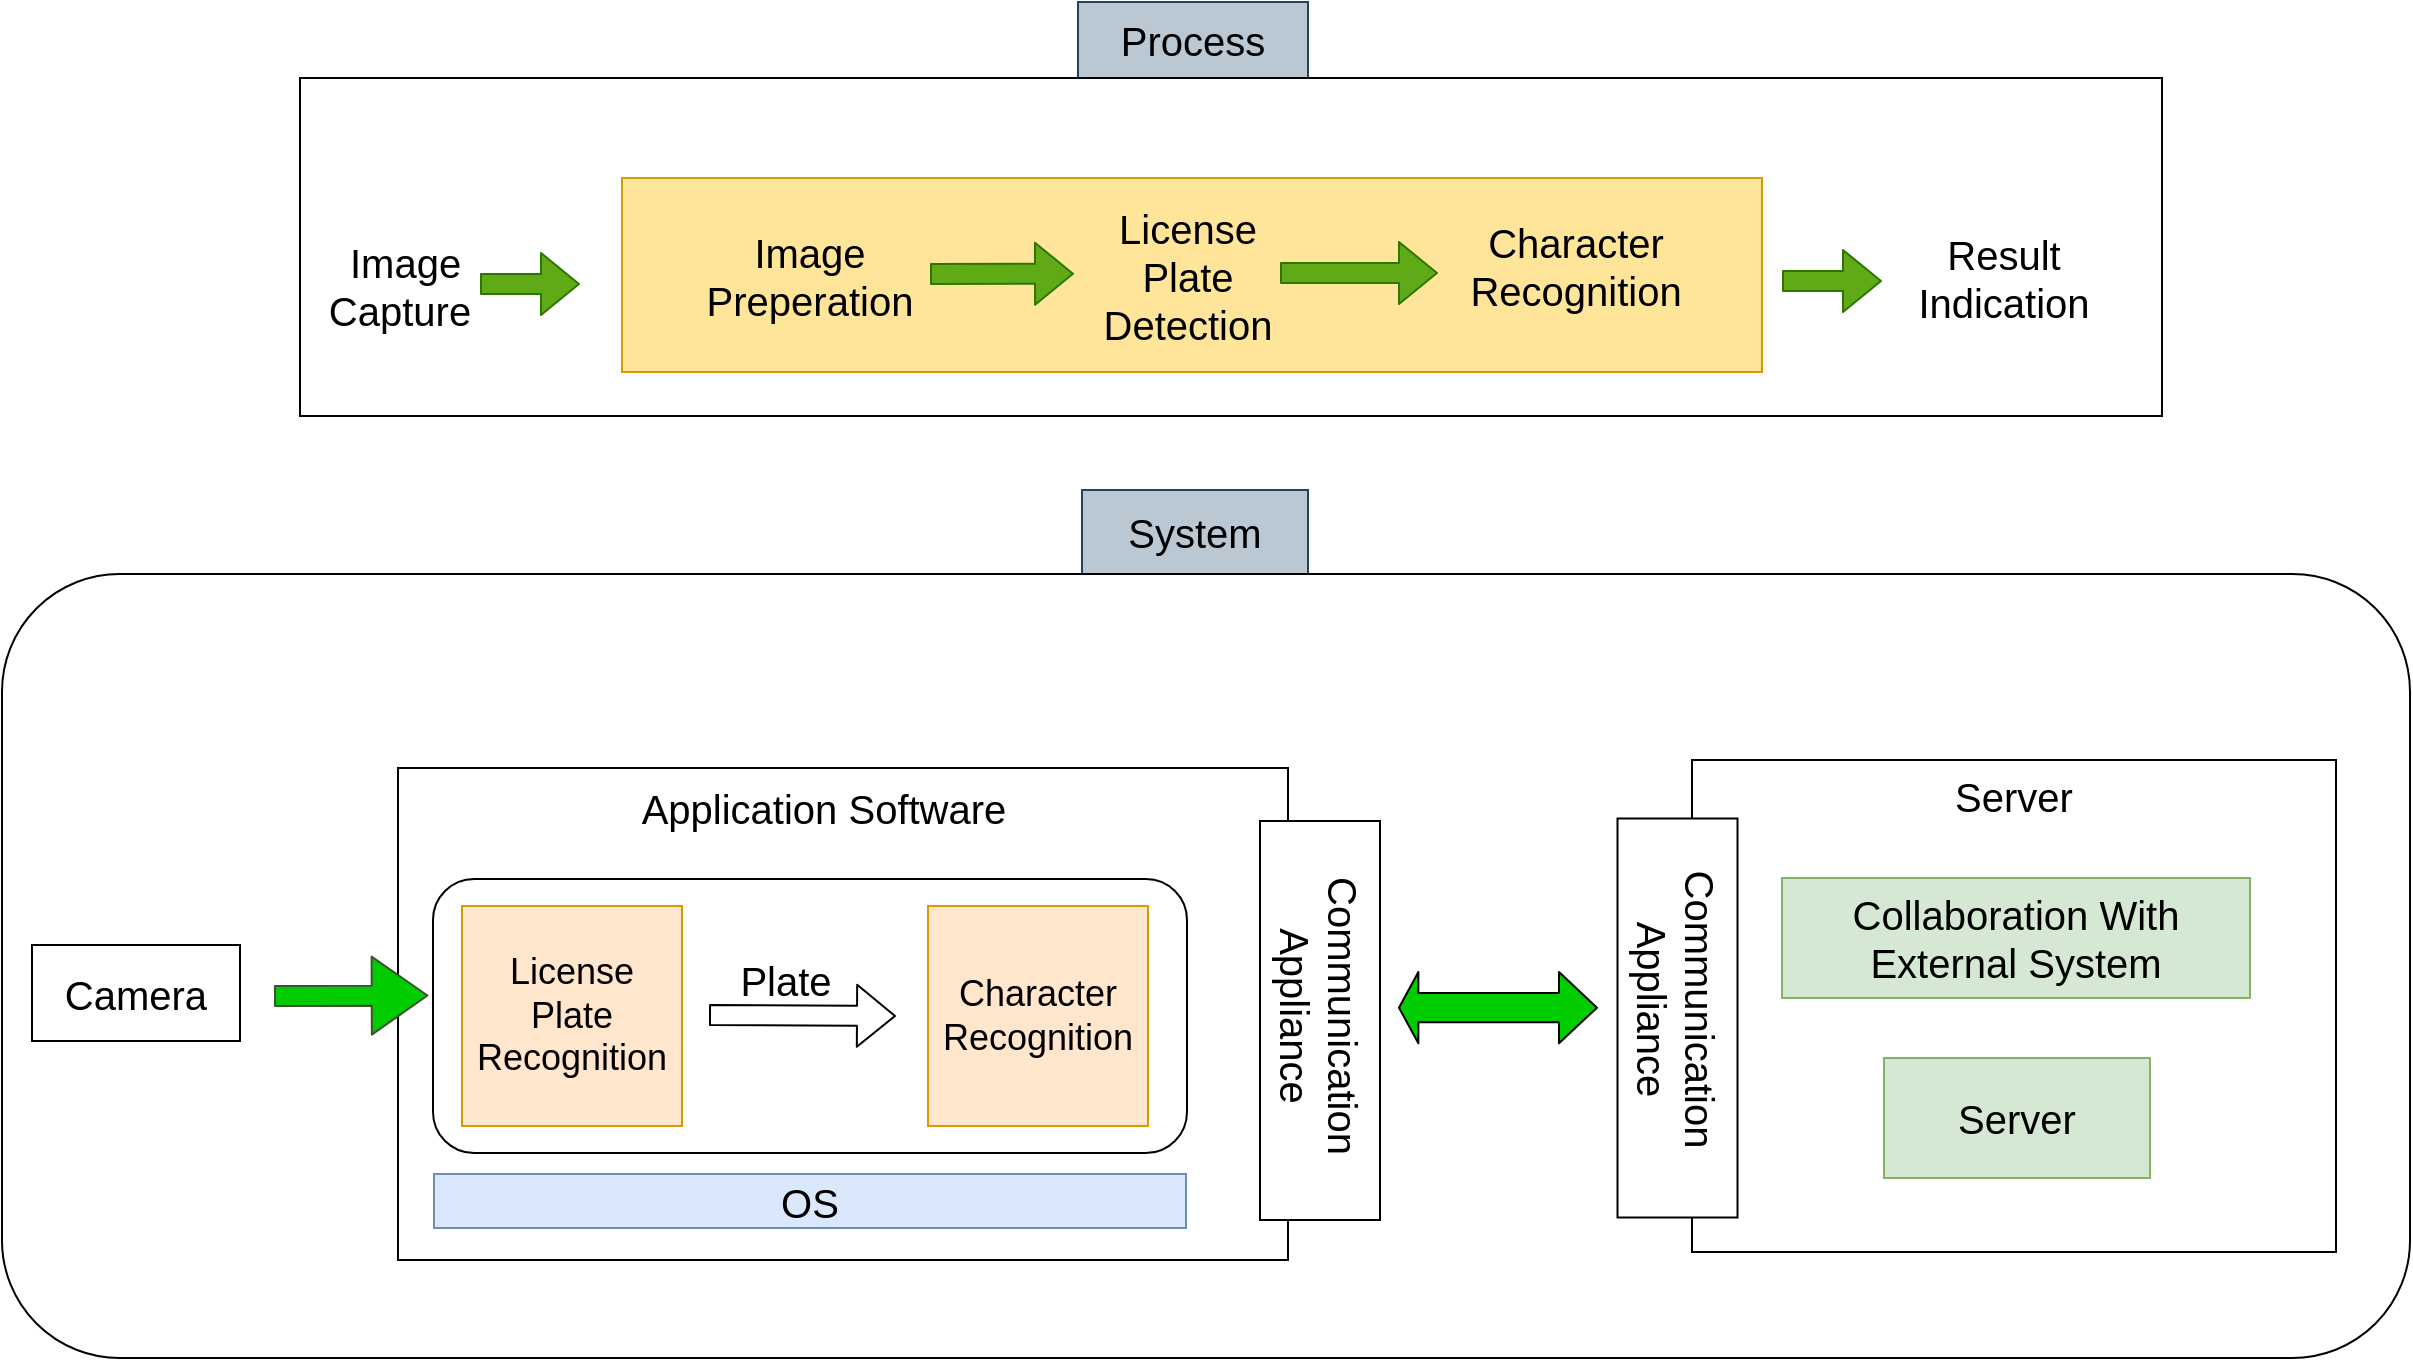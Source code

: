 <mxfile version="14.6.13" type="device"><diagram id="-Q4Bc1MJyjmtdQV1y6tv" name="Page-1"><mxGraphModel dx="1784" dy="1209" grid="0" gridSize="10" guides="1" tooltips="1" connect="1" arrows="1" fold="1" page="0" pageScale="1" pageWidth="3300" pageHeight="4681" background="none" math="0" shadow="0"><root><mxCell id="0"/><mxCell id="1" parent="0"/><mxCell id="vif8lcTRzMYcDV0p0EqO-1" value="&lt;font style=&quot;font-size: 20px&quot;&gt;Process&lt;/font&gt;" style="text;html=1;strokeColor=#23445d;align=center;verticalAlign=middle;whiteSpace=wrap;rounded=0;fontSize=20;fillColor=#bac8d3;" parent="1" vertex="1"><mxGeometry x="440" y="-18" width="115" height="38" as="geometry"/></mxCell><mxCell id="vif8lcTRzMYcDV0p0EqO-2" value="&lt;font style=&quot;font-size: 20px&quot;&gt;&amp;nbsp;Image&lt;br&gt;Capture&lt;/font&gt;" style="text;html=1;strokeColor=none;fillColor=none;align=center;verticalAlign=middle;whiteSpace=wrap;rounded=0;" parent="1" vertex="1"><mxGeometry x="81" y="113.5" width="40" height="20" as="geometry"/></mxCell><mxCell id="vif8lcTRzMYcDV0p0EqO-3" value="" style="shape=flexArrow;endArrow=classic;html=1;fillColor=#60a917;strokeColor=#2D7600;" parent="1" edge="1"><mxGeometry width="50" height="50" relative="1" as="geometry"><mxPoint x="141" y="123" as="sourcePoint"/><mxPoint x="191" y="123" as="targetPoint"/></mxGeometry></mxCell><mxCell id="vif8lcTRzMYcDV0p0EqO-9" value="&lt;font style=&quot;font-size: 20px&quot;&gt;System&lt;/font&gt;" style="text;html=1;strokeColor=#23445d;fillColor=#bac8d3;align=center;verticalAlign=middle;whiteSpace=wrap;rounded=0;fontSize=20;" parent="1" vertex="1"><mxGeometry x="442" y="226" width="113" height="42" as="geometry"/></mxCell><mxCell id="vif8lcTRzMYcDV0p0EqO-10" value="&lt;font style=&quot;font-size: 20px&quot;&gt;Camera&lt;/font&gt;" style="text;html=1;fillColor=none;align=center;verticalAlign=middle;whiteSpace=wrap;rounded=0;fontSize=20;strokeWidth=1;strokeColor=#000000;" parent="1" vertex="1"><mxGeometry x="-83" y="453.5" width="104" height="48" as="geometry"/></mxCell><mxCell id="vif8lcTRzMYcDV0p0EqO-11" value="" style="rounded=0;whiteSpace=wrap;html=1;" parent="1" vertex="1"><mxGeometry x="100" y="365" width="445" height="246" as="geometry"/></mxCell><mxCell id="vif8lcTRzMYcDV0p0EqO-12" value="&lt;font style=&quot;font-size: 20px&quot;&gt;Application Software&lt;/font&gt;" style="text;html=1;strokeColor=none;fillColor=none;align=center;verticalAlign=middle;whiteSpace=wrap;rounded=0;" parent="1" vertex="1"><mxGeometry x="212" y="375" width="202" height="20" as="geometry"/></mxCell><mxCell id="vif8lcTRzMYcDV0p0EqO-13" value="&lt;font style=&quot;font-size: 18px&quot;&gt;License Plate&lt;br&gt;Recognition&lt;/font&gt;" style="whiteSpace=wrap;html=1;aspect=fixed;fillColor=#ffe6cc;strokeColor=#d79b00;" parent="1" vertex="1"><mxGeometry x="132" y="434" width="110" height="110" as="geometry"/></mxCell><mxCell id="vif8lcTRzMYcDV0p0EqO-14" value="&lt;font style=&quot;font-size: 20px&quot;&gt;OS&lt;/font&gt;" style="rounded=0;whiteSpace=wrap;html=1;fillColor=#dae8fc;strokeColor=#6c8ebf;" parent="1" vertex="1"><mxGeometry x="118" y="568" width="376" height="27" as="geometry"/></mxCell><mxCell id="vif8lcTRzMYcDV0p0EqO-16" value="&lt;font style=&quot;font-size: 18px&quot;&gt;Character Recognition&lt;/font&gt;" style="whiteSpace=wrap;html=1;aspect=fixed;fillColor=#ffe6cc;strokeColor=#d79b00;" parent="1" vertex="1"><mxGeometry x="365" y="434" width="110" height="110" as="geometry"/></mxCell><mxCell id="vif8lcTRzMYcDV0p0EqO-18" value="" style="shape=flexArrow;endArrow=classic;html=1;" parent="1" edge="1"><mxGeometry width="50" height="50" relative="1" as="geometry"><mxPoint x="255.5" y="488.5" as="sourcePoint"/><mxPoint x="349" y="489" as="targetPoint"/></mxGeometry></mxCell><mxCell id="vif8lcTRzMYcDV0p0EqO-19" value="&lt;font style=&quot;font-size: 20px&quot;&gt;Plate&lt;/font&gt;" style="text;html=1;strokeColor=none;fillColor=none;align=center;verticalAlign=middle;whiteSpace=wrap;rounded=0;" parent="1" vertex="1"><mxGeometry x="274" y="461" width="40" height="20" as="geometry"/></mxCell><mxCell id="vif8lcTRzMYcDV0p0EqO-20" value="" style="rounded=1;whiteSpace=wrap;html=1;fillColor=none;" parent="1" vertex="1"><mxGeometry x="117.5" y="420.5" width="377" height="137" as="geometry"/></mxCell><mxCell id="vif8lcTRzMYcDV0p0EqO-21" value="" style="shape=flexArrow;endArrow=classic;html=1;fillColor=#60a917;strokeColor=#2D7600;" parent="1" edge="1"><mxGeometry width="50" height="50" relative="1" as="geometry"><mxPoint x="792" y="121.5" as="sourcePoint"/><mxPoint x="842" y="121.5" as="targetPoint"/></mxGeometry></mxCell><mxCell id="vif8lcTRzMYcDV0p0EqO-24" value="&lt;span style=&quot;font-size: 20px&quot;&gt;Result&lt;br&gt;Indication&lt;br&gt;&lt;/span&gt;" style="text;html=1;strokeColor=none;fillColor=none;align=center;verticalAlign=middle;whiteSpace=wrap;rounded=0;" parent="1" vertex="1"><mxGeometry x="883" y="110" width="40" height="20" as="geometry"/></mxCell><mxCell id="vif8lcTRzMYcDV0p0EqO-26" value="" style="rounded=0;whiteSpace=wrap;html=1;fillColor=none;gradientColor=none;" parent="1" vertex="1"><mxGeometry x="747" y="361" width="322" height="246" as="geometry"/></mxCell><mxCell id="vif8lcTRzMYcDV0p0EqO-27" value="&lt;font style=&quot;font-size: 20px&quot;&gt;Server&lt;/font&gt;" style="text;html=1;strokeColor=none;fillColor=none;align=center;verticalAlign=middle;whiteSpace=wrap;rounded=0;" parent="1" vertex="1"><mxGeometry x="807" y="369" width="202" height="20" as="geometry"/></mxCell><mxCell id="vif8lcTRzMYcDV0p0EqO-29" value="" style="rounded=0;whiteSpace=wrap;html=1;gradientColor=none;rotation=90;" parent="1" vertex="1"><mxGeometry x="461.25" y="461.25" width="199.5" height="60" as="geometry"/></mxCell><mxCell id="vif8lcTRzMYcDV0p0EqO-30" value="&lt;font style=&quot;font-size: 20px&quot;&gt;Communication&lt;br&gt;Appliance&lt;/font&gt;" style="text;html=1;strokeColor=none;fillColor=none;align=center;verticalAlign=middle;whiteSpace=wrap;rounded=0;rotation=90;" parent="1" vertex="1"><mxGeometry x="541" y="476.5" width="40" height="25" as="geometry"/></mxCell><mxCell id="vif8lcTRzMYcDV0p0EqO-33" value="&lt;font style=&quot;font-size: 20px&quot;&gt;Collaboration With&lt;br&gt;External System&lt;/font&gt;" style="rounded=0;whiteSpace=wrap;html=1;fillColor=#d5e8d4;strokeColor=#82b366;" parent="1" vertex="1"><mxGeometry x="792" y="420" width="234" height="60" as="geometry"/></mxCell><mxCell id="vif8lcTRzMYcDV0p0EqO-34" value="&lt;font style=&quot;font-size: 20px&quot;&gt;Server&lt;/font&gt;" style="rounded=0;whiteSpace=wrap;html=1;fillColor=#d5e8d4;strokeColor=#82b366;" parent="1" vertex="1"><mxGeometry x="843" y="510" width="133" height="60" as="geometry"/></mxCell><mxCell id="vif8lcTRzMYcDV0p0EqO-35" style="edgeStyle=orthogonalEdgeStyle;rounded=0;orthogonalLoop=1;jettySize=auto;html=1;exitX=0.5;exitY=1;exitDx=0;exitDy=0;" parent="1" source="vif8lcTRzMYcDV0p0EqO-27" target="vif8lcTRzMYcDV0p0EqO-27" edge="1"><mxGeometry relative="1" as="geometry"/></mxCell><mxCell id="vif8lcTRzMYcDV0p0EqO-36" value="" style="rounded=0;whiteSpace=wrap;html=1;strokeColor=#d79b00;fillColor=#FFE599;" parent="1" vertex="1"><mxGeometry x="212" y="70" width="570" height="97" as="geometry"/></mxCell><mxCell id="vif8lcTRzMYcDV0p0EqO-37" value="&lt;font style=&quot;font-size: 20px&quot;&gt;License&lt;br&gt;Plate&lt;br&gt;Detection&lt;/font&gt;" style="text;html=1;strokeColor=none;fillColor=none;align=center;verticalAlign=middle;whiteSpace=wrap;rounded=0;" parent="1" vertex="1"><mxGeometry x="475" y="108.5" width="40" height="20" as="geometry"/></mxCell><mxCell id="vif8lcTRzMYcDV0p0EqO-38" value="" style="shape=flexArrow;endArrow=classic;html=1;fillColor=#60a917;strokeColor=#2D7600;" parent="1" edge="1"><mxGeometry width="50" height="50" relative="1" as="geometry"><mxPoint x="541" y="117.5" as="sourcePoint"/><mxPoint x="620" y="117.5" as="targetPoint"/></mxGeometry></mxCell><mxCell id="vif8lcTRzMYcDV0p0EqO-39" value="&lt;span style=&quot;font-size: 20px&quot;&gt;Character&lt;/span&gt;&lt;br style=&quot;font-size: 20px&quot;&gt;&lt;span style=&quot;font-size: 20px&quot;&gt;Recognition&lt;/span&gt;" style="text;html=1;strokeColor=none;fillColor=none;align=center;verticalAlign=middle;whiteSpace=wrap;rounded=0;" parent="1" vertex="1"><mxGeometry x="669" y="113.5" width="40" height="1" as="geometry"/></mxCell><mxCell id="apeTbwFDT_WxxtTIJrq1-1" value="" style="shape=flexArrow;endArrow=classic;html=1;endWidth=28;endSize=8.96;entryX=-0.006;entryY=0.425;entryDx=0;entryDy=0;entryPerimeter=0;strokeColor=#3A5431;fillColor=#00CC00;" edge="1" parent="1" target="vif8lcTRzMYcDV0p0EqO-20"><mxGeometry width="50" height="50" relative="1" as="geometry"><mxPoint x="38" y="479" as="sourcePoint"/><mxPoint x="102" y="476.5" as="targetPoint"/></mxGeometry></mxCell><mxCell id="apeTbwFDT_WxxtTIJrq1-2" value="" style="rounded=0;whiteSpace=wrap;html=1;gradientColor=none;rotation=90;" vertex="1" parent="1"><mxGeometry x="640" y="460" width="199.5" height="60" as="geometry"/></mxCell><mxCell id="apeTbwFDT_WxxtTIJrq1-3" value="&lt;font style=&quot;font-size: 20px&quot;&gt;Communication&lt;br&gt;Appliance&lt;/font&gt;" style="text;html=1;strokeColor=none;fillColor=none;align=center;verticalAlign=middle;whiteSpace=wrap;rounded=0;rotation=90;" vertex="1" parent="1"><mxGeometry x="719.75" y="473" width="40" height="25" as="geometry"/></mxCell><mxCell id="apeTbwFDT_WxxtTIJrq1-5" value="" style="shape=flexArrow;endArrow=classic;startArrow=classic;html=1;fillColor=#00CC00;width=14.667;startSize=2.893;" edge="1" parent="1"><mxGeometry width="100" height="100" relative="1" as="geometry"><mxPoint x="600" y="484.83" as="sourcePoint"/><mxPoint x="700" y="484.83" as="targetPoint"/></mxGeometry></mxCell><mxCell id="apeTbwFDT_WxxtTIJrq1-6" value="" style="rounded=0;whiteSpace=wrap;html=1;strokeColor=#000000;strokeWidth=1;fillColor=none;" vertex="1" parent="1"><mxGeometry x="51" y="20" width="931" height="169" as="geometry"/></mxCell><mxCell id="apeTbwFDT_WxxtTIJrq1-9" value="" style="rounded=1;whiteSpace=wrap;html=1;strokeColor=#000000;strokeWidth=1;fillColor=none;" vertex="1" parent="1"><mxGeometry x="-98" y="268" width="1204" height="392" as="geometry"/></mxCell><mxCell id="apeTbwFDT_WxxtTIJrq1-16" value="&lt;span style=&quot;font-size: 20px&quot;&gt;Image&lt;br&gt;&lt;/span&gt;Preperation" style="text;html=1;strokeColor=none;fillColor=none;align=center;verticalAlign=middle;whiteSpace=wrap;rounded=0;fontSize=20;" vertex="1" parent="1"><mxGeometry x="286" y="108.5" width="40" height="20" as="geometry"/></mxCell><mxCell id="apeTbwFDT_WxxtTIJrq1-17" value="" style="shape=flexArrow;endArrow=classic;html=1;fillColor=#60a917;strokeColor=#2D7600;" edge="1" parent="1"><mxGeometry width="50" height="50" relative="1" as="geometry"><mxPoint x="366" y="118" as="sourcePoint"/><mxPoint x="438" y="117.83" as="targetPoint"/></mxGeometry></mxCell></root></mxGraphModel></diagram></mxfile>